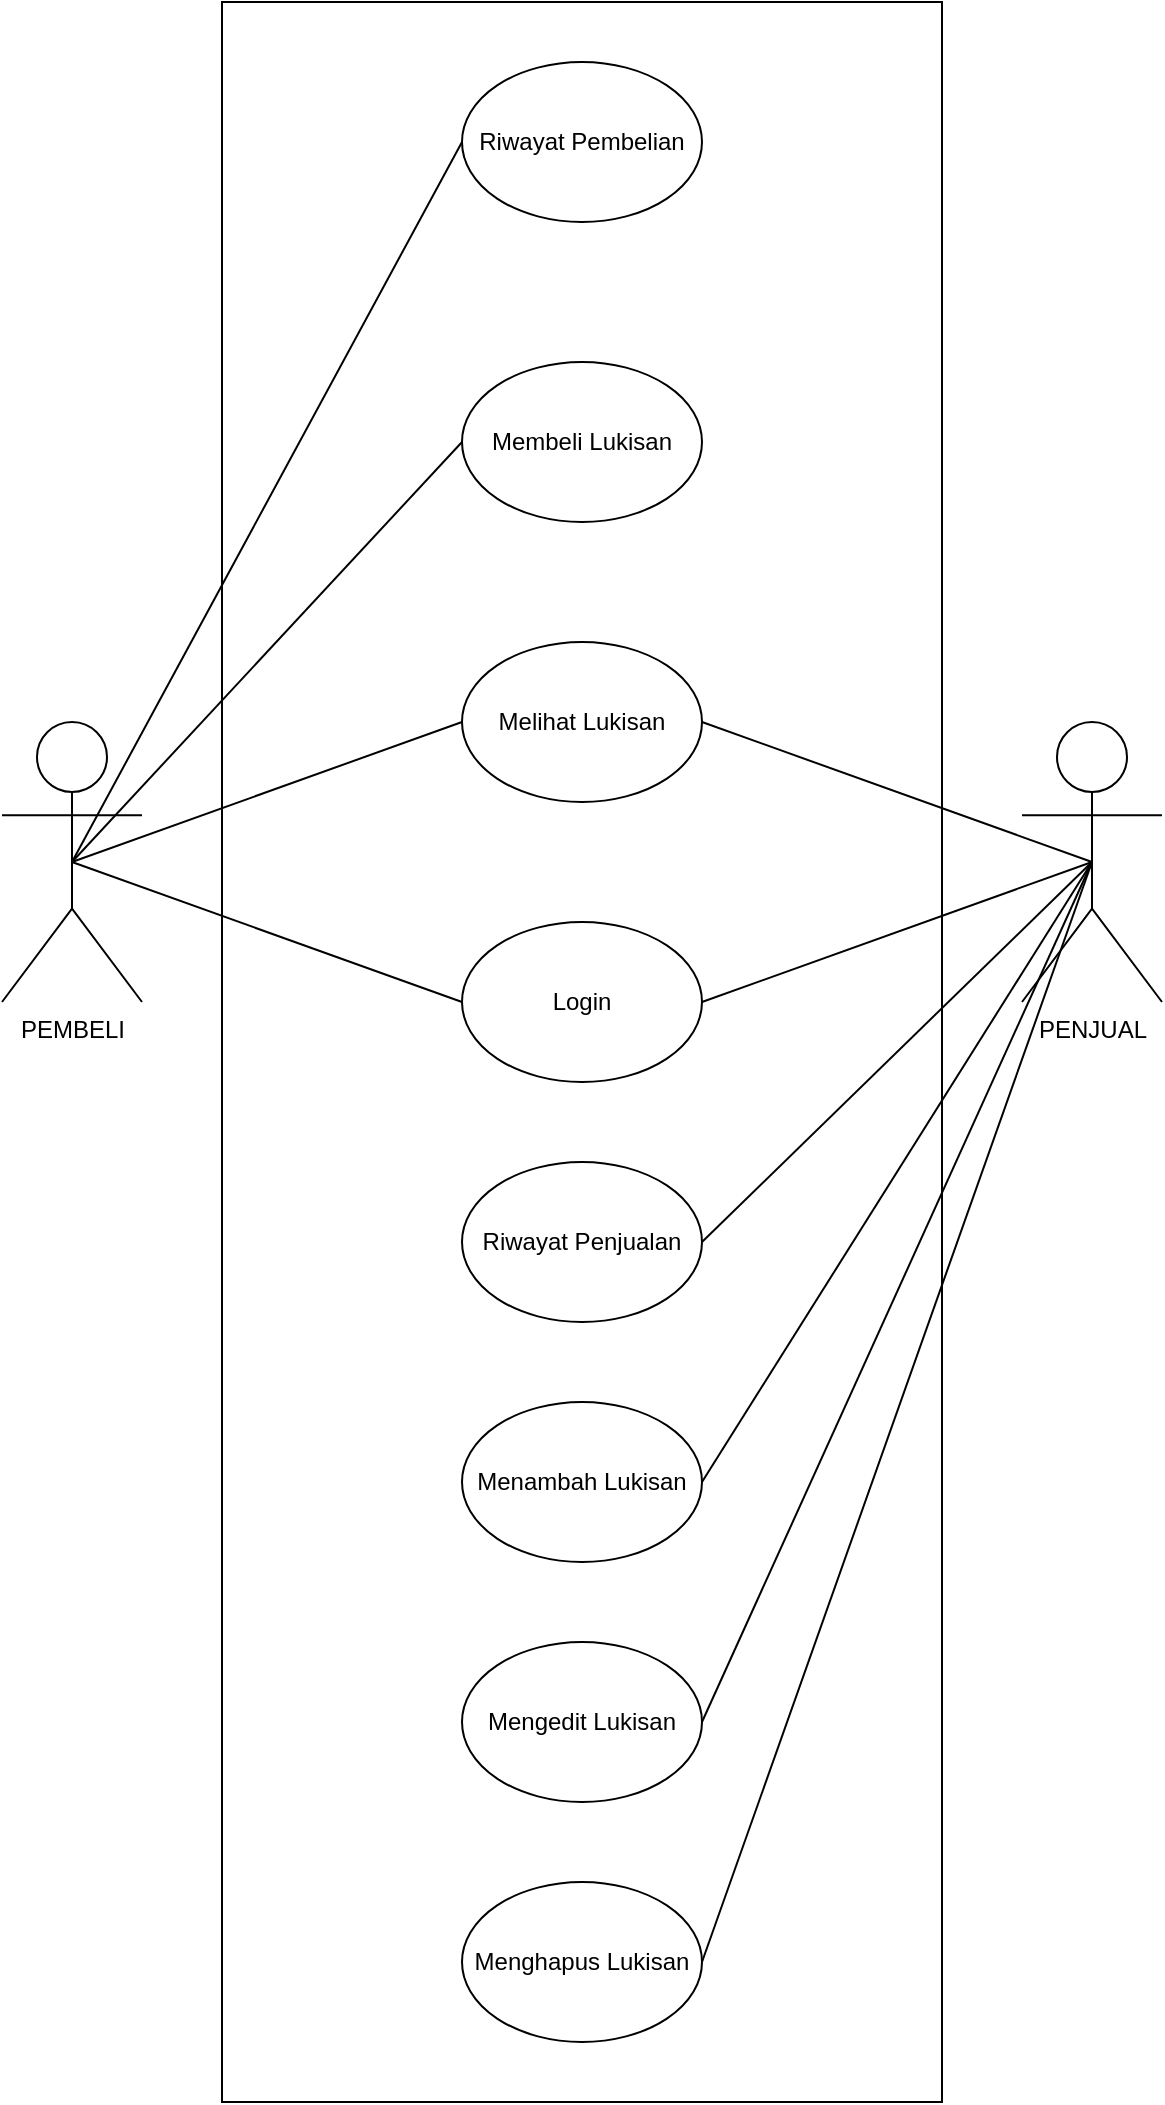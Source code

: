 <mxfile version="22.1.11" type="device">
  <diagram name="Page-1" id="MjFOYY_ZicpsKba0vlDF">
    <mxGraphModel dx="1257" dy="1757" grid="1" gridSize="10" guides="1" tooltips="1" connect="1" arrows="1" fold="1" page="1" pageScale="1" pageWidth="850" pageHeight="1100" math="0" shadow="0">
      <root>
        <mxCell id="0" />
        <mxCell id="1" parent="0" />
        <mxCell id="gc_5H9VGzlm46z6f9VAy-1" value="" style="rounded=0;whiteSpace=wrap;html=1;" vertex="1" parent="1">
          <mxGeometry x="240" y="-60" width="360" height="1050" as="geometry" />
        </mxCell>
        <mxCell id="gc_5H9VGzlm46z6f9VAy-2" value="PEMBELI" style="shape=umlActor;verticalLabelPosition=bottom;verticalAlign=top;html=1;outlineConnect=0;" vertex="1" parent="1">
          <mxGeometry x="130" y="300" width="70" height="140" as="geometry" />
        </mxCell>
        <mxCell id="gc_5H9VGzlm46z6f9VAy-3" value="PENJUAL" style="shape=umlActor;verticalLabelPosition=bottom;verticalAlign=top;html=1;outlineConnect=0;" vertex="1" parent="1">
          <mxGeometry x="640" y="300" width="70" height="140" as="geometry" />
        </mxCell>
        <mxCell id="gc_5H9VGzlm46z6f9VAy-5" value="Melihat Lukisan" style="ellipse;whiteSpace=wrap;html=1;" vertex="1" parent="1">
          <mxGeometry x="360" y="260" width="120" height="80" as="geometry" />
        </mxCell>
        <mxCell id="gc_5H9VGzlm46z6f9VAy-6" value="Riwayat Pembelian" style="ellipse;whiteSpace=wrap;html=1;" vertex="1" parent="1">
          <mxGeometry x="360" y="-30" width="120" height="80" as="geometry" />
        </mxCell>
        <mxCell id="gc_5H9VGzlm46z6f9VAy-8" value="Riwayat Penjualan" style="ellipse;whiteSpace=wrap;html=1;" vertex="1" parent="1">
          <mxGeometry x="360" y="520" width="120" height="80" as="geometry" />
        </mxCell>
        <mxCell id="gc_5H9VGzlm46z6f9VAy-9" value="Menambah Lukisan" style="ellipse;whiteSpace=wrap;html=1;" vertex="1" parent="1">
          <mxGeometry x="360" y="640" width="120" height="80" as="geometry" />
        </mxCell>
        <mxCell id="gc_5H9VGzlm46z6f9VAy-10" value="Mengedit Lukisan" style="ellipse;whiteSpace=wrap;html=1;" vertex="1" parent="1">
          <mxGeometry x="360" y="760" width="120" height="80" as="geometry" />
        </mxCell>
        <mxCell id="gc_5H9VGzlm46z6f9VAy-11" value="Menghapus Lukisan" style="ellipse;whiteSpace=wrap;html=1;" vertex="1" parent="1">
          <mxGeometry x="360" y="880" width="120" height="80" as="geometry" />
        </mxCell>
        <mxCell id="gc_5H9VGzlm46z6f9VAy-12" value="Membeli Lukisan" style="ellipse;whiteSpace=wrap;html=1;" vertex="1" parent="1">
          <mxGeometry x="360" y="120" width="120" height="80" as="geometry" />
        </mxCell>
        <mxCell id="gc_5H9VGzlm46z6f9VAy-13" value="Login" style="ellipse;whiteSpace=wrap;html=1;" vertex="1" parent="1">
          <mxGeometry x="360" y="400" width="120" height="80" as="geometry" />
        </mxCell>
        <mxCell id="gc_5H9VGzlm46z6f9VAy-14" value="" style="endArrow=none;html=1;rounded=0;entryX=0;entryY=0.5;entryDx=0;entryDy=0;exitX=0.5;exitY=0.5;exitDx=0;exitDy=0;exitPerimeter=0;" edge="1" parent="1" source="gc_5H9VGzlm46z6f9VAy-2" target="gc_5H9VGzlm46z6f9VAy-5">
          <mxGeometry width="50" height="50" relative="1" as="geometry">
            <mxPoint x="160" y="400" as="sourcePoint" />
            <mxPoint x="210" y="350" as="targetPoint" />
          </mxGeometry>
        </mxCell>
        <mxCell id="gc_5H9VGzlm46z6f9VAy-15" value="" style="endArrow=none;html=1;rounded=0;entryX=0;entryY=0.5;entryDx=0;entryDy=0;exitX=0.5;exitY=0.5;exitDx=0;exitDy=0;exitPerimeter=0;" edge="1" parent="1" source="gc_5H9VGzlm46z6f9VAy-2" target="gc_5H9VGzlm46z6f9VAy-13">
          <mxGeometry width="50" height="50" relative="1" as="geometry">
            <mxPoint x="280" y="510" as="sourcePoint" />
            <mxPoint x="330" y="460" as="targetPoint" />
          </mxGeometry>
        </mxCell>
        <mxCell id="gc_5H9VGzlm46z6f9VAy-16" value="" style="endArrow=none;html=1;rounded=0;exitX=1;exitY=0.5;exitDx=0;exitDy=0;entryX=0.5;entryY=0.5;entryDx=0;entryDy=0;entryPerimeter=0;" edge="1" parent="1" source="gc_5H9VGzlm46z6f9VAy-5" target="gc_5H9VGzlm46z6f9VAy-3">
          <mxGeometry width="50" height="50" relative="1" as="geometry">
            <mxPoint x="690" y="230" as="sourcePoint" />
            <mxPoint x="740" y="180" as="targetPoint" />
          </mxGeometry>
        </mxCell>
        <mxCell id="gc_5H9VGzlm46z6f9VAy-17" value="" style="endArrow=none;html=1;rounded=0;entryX=0.5;entryY=0.5;entryDx=0;entryDy=0;entryPerimeter=0;exitX=1;exitY=0.5;exitDx=0;exitDy=0;" edge="1" parent="1" source="gc_5H9VGzlm46z6f9VAy-13" target="gc_5H9VGzlm46z6f9VAy-3">
          <mxGeometry width="50" height="50" relative="1" as="geometry">
            <mxPoint x="280" y="360" as="sourcePoint" />
            <mxPoint x="330" y="310" as="targetPoint" />
          </mxGeometry>
        </mxCell>
        <mxCell id="gc_5H9VGzlm46z6f9VAy-18" value="" style="endArrow=none;html=1;rounded=0;entryX=0;entryY=0.5;entryDx=0;entryDy=0;exitX=0.5;exitY=0.5;exitDx=0;exitDy=0;exitPerimeter=0;" edge="1" parent="1" source="gc_5H9VGzlm46z6f9VAy-2" target="gc_5H9VGzlm46z6f9VAy-12">
          <mxGeometry width="50" height="50" relative="1" as="geometry">
            <mxPoint x="280" y="220" as="sourcePoint" />
            <mxPoint x="330" y="170" as="targetPoint" />
          </mxGeometry>
        </mxCell>
        <mxCell id="gc_5H9VGzlm46z6f9VAy-19" value="" style="endArrow=none;html=1;rounded=0;entryX=0;entryY=0.5;entryDx=0;entryDy=0;exitX=0.5;exitY=0.5;exitDx=0;exitDy=0;exitPerimeter=0;" edge="1" parent="1" source="gc_5H9VGzlm46z6f9VAy-2" target="gc_5H9VGzlm46z6f9VAy-6">
          <mxGeometry width="50" height="50" relative="1" as="geometry">
            <mxPoint x="280" y="220" as="sourcePoint" />
            <mxPoint x="330" y="170" as="targetPoint" />
          </mxGeometry>
        </mxCell>
        <mxCell id="gc_5H9VGzlm46z6f9VAy-20" value="" style="endArrow=none;html=1;rounded=0;entryX=0.5;entryY=0.5;entryDx=0;entryDy=0;entryPerimeter=0;exitX=1;exitY=0.5;exitDx=0;exitDy=0;" edge="1" parent="1" source="gc_5H9VGzlm46z6f9VAy-8" target="gc_5H9VGzlm46z6f9VAy-3">
          <mxGeometry width="50" height="50" relative="1" as="geometry">
            <mxPoint x="280" y="650" as="sourcePoint" />
            <mxPoint x="330" y="600" as="targetPoint" />
          </mxGeometry>
        </mxCell>
        <mxCell id="gc_5H9VGzlm46z6f9VAy-21" value="" style="endArrow=none;html=1;rounded=0;entryX=0.5;entryY=0.5;entryDx=0;entryDy=0;entryPerimeter=0;exitX=1;exitY=0.5;exitDx=0;exitDy=0;" edge="1" parent="1" source="gc_5H9VGzlm46z6f9VAy-9" target="gc_5H9VGzlm46z6f9VAy-3">
          <mxGeometry width="50" height="50" relative="1" as="geometry">
            <mxPoint x="280" y="650" as="sourcePoint" />
            <mxPoint x="330" y="600" as="targetPoint" />
          </mxGeometry>
        </mxCell>
        <mxCell id="gc_5H9VGzlm46z6f9VAy-22" value="" style="endArrow=none;html=1;rounded=0;entryX=0.5;entryY=0.5;entryDx=0;entryDy=0;entryPerimeter=0;exitX=1;exitY=0.5;exitDx=0;exitDy=0;" edge="1" parent="1" source="gc_5H9VGzlm46z6f9VAy-10" target="gc_5H9VGzlm46z6f9VAy-3">
          <mxGeometry width="50" height="50" relative="1" as="geometry">
            <mxPoint x="280" y="650" as="sourcePoint" />
            <mxPoint x="330" y="600" as="targetPoint" />
          </mxGeometry>
        </mxCell>
        <mxCell id="gc_5H9VGzlm46z6f9VAy-23" value="" style="endArrow=none;html=1;rounded=0;entryX=0.5;entryY=0.5;entryDx=0;entryDy=0;entryPerimeter=0;exitX=1;exitY=0.5;exitDx=0;exitDy=0;" edge="1" parent="1" source="gc_5H9VGzlm46z6f9VAy-11" target="gc_5H9VGzlm46z6f9VAy-3">
          <mxGeometry width="50" height="50" relative="1" as="geometry">
            <mxPoint x="280" y="650" as="sourcePoint" />
            <mxPoint x="330" y="600" as="targetPoint" />
          </mxGeometry>
        </mxCell>
      </root>
    </mxGraphModel>
  </diagram>
</mxfile>
